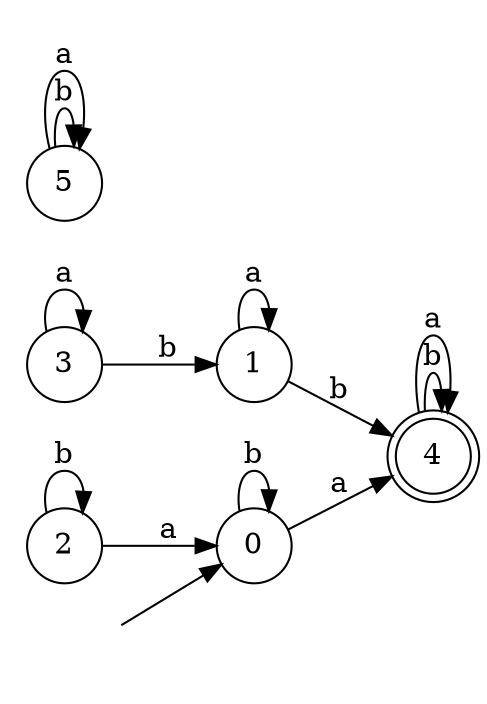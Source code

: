 digraph {
  rankdir=LR;
  0 [label="0", shape = circle];
  0 -> 0 [label="b"];
  0 -> 4 [label="a"];
  1 [label="1", shape = circle];
  1 -> 4 [label="b"];
  1 -> 1 [label="a"];
  2 [label="2", shape = circle];
  2 -> 2 [label="b"];
  2 -> 0 [label="a"];
  3 [label="3", shape = circle];
  3 -> 1 [label="b"];
  3 -> 3 [label="a"];
  4 [label="4", shape = doublecircle];
  4 -> 4 [label="b"];
  4 -> 4 [label="a"];
  5 [label="5", shape = circle];
  5 -> 5 [label="b"];
  5 -> 5 [label="a"];
  6 [label="", shape = plaintext];
  6 -> 0 [label=""];
}
